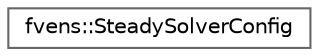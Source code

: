 digraph "Graphical Class Hierarchy"
{
 // LATEX_PDF_SIZE
  bgcolor="transparent";
  edge [fontname=Helvetica,fontsize=10,labelfontname=Helvetica,labelfontsize=10];
  node [fontname=Helvetica,fontsize=10,shape=box,height=0.2,width=0.4];
  rankdir="LR";
  Node0 [id="Node000000",label="fvens::SteadySolverConfig",height=0.2,width=0.4,color="grey40", fillcolor="white", style="filled",URL="$structfvens_1_1SteadySolverConfig.html",tooltip="A collection of parameters specifying the temporal discretization."];
}
